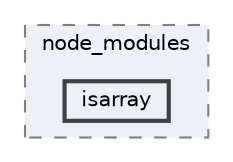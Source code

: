 digraph "pkiclassroomrescheduler/src/main/frontend/node_modules/isarray"
{
 // LATEX_PDF_SIZE
  bgcolor="transparent";
  edge [fontname=Helvetica,fontsize=10,labelfontname=Helvetica,labelfontsize=10];
  node [fontname=Helvetica,fontsize=10,shape=box,height=0.2,width=0.4];
  compound=true
  subgraph clusterdir_72953eda66ccb3a2722c28e1c3e6c23b {
    graph [ bgcolor="#edf0f7", pencolor="grey50", label="node_modules", fontname=Helvetica,fontsize=10 style="filled,dashed", URL="dir_72953eda66ccb3a2722c28e1c3e6c23b.html",tooltip=""]
  dir_0a2dd97cea02432e456b49f6d0353b0a [label="isarray", fillcolor="#edf0f7", color="grey25", style="filled,bold", URL="dir_0a2dd97cea02432e456b49f6d0353b0a.html",tooltip=""];
  }
}
